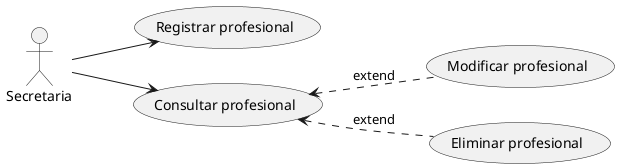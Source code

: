 @startuml "Gestión de profesionales"
left to right direction

actor Secretaria as se

usecase "Registrar profesional" as RP
usecase "Consultar profesional" as CP
usecase "Modificar profesional" as MP
usecase "Eliminar profesional" as EP

se --> (RP)
se --> (CP)
(CP) <.. (MP):extend
(CP) <..(EP):extend

@enduml